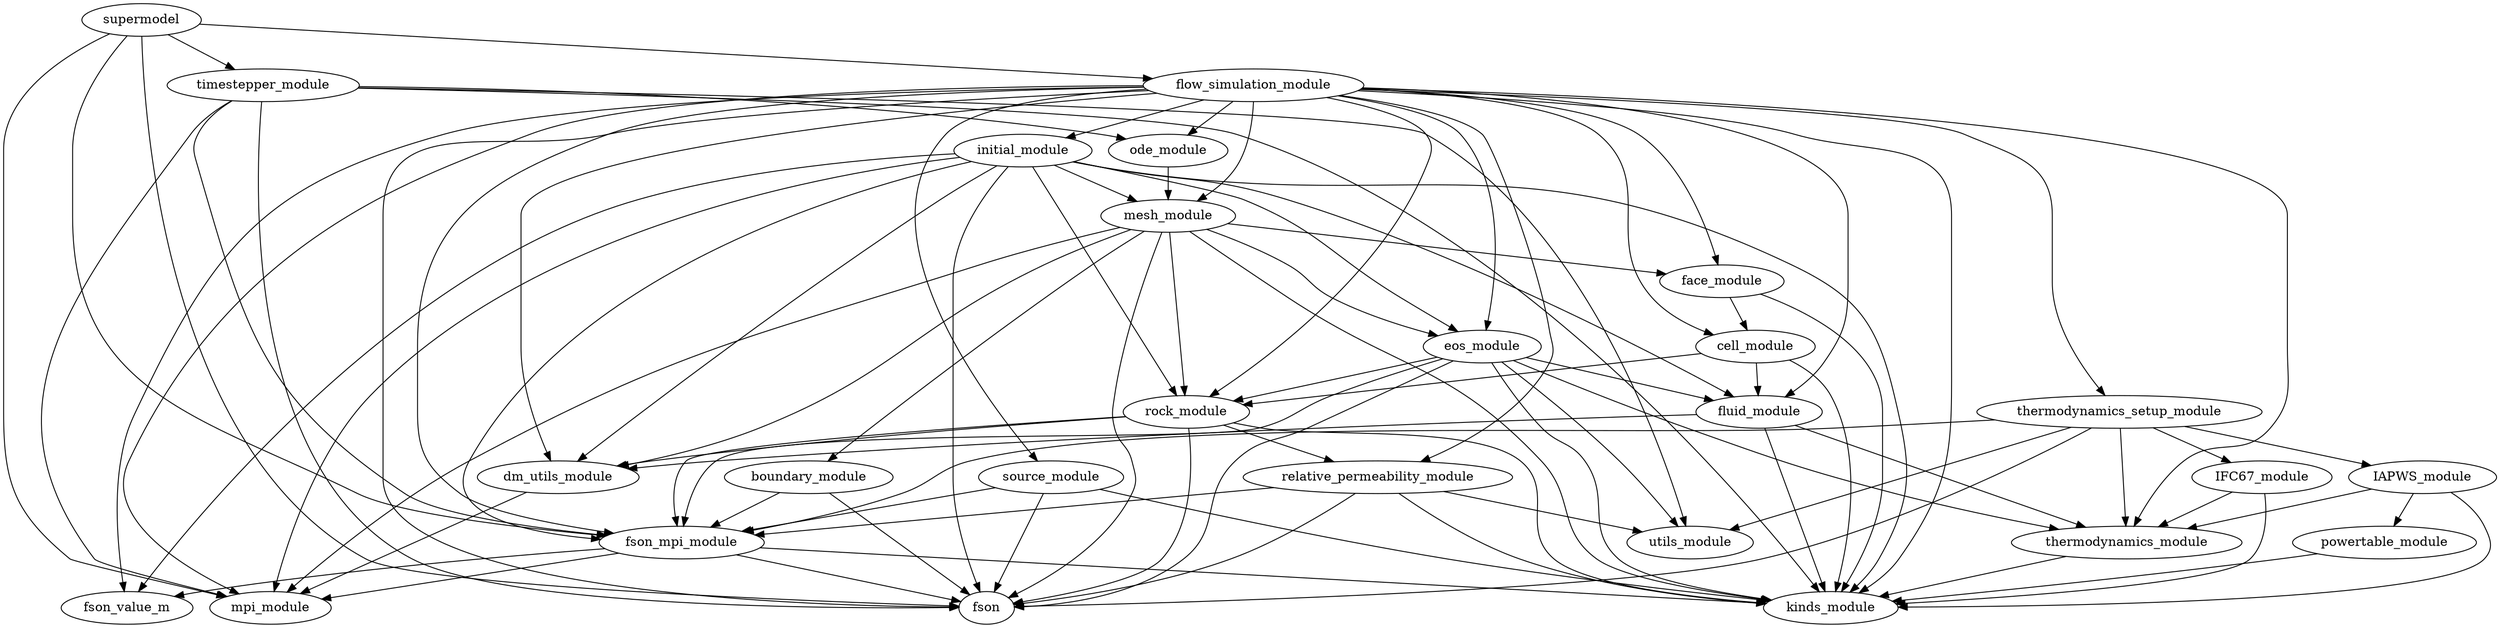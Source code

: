 digraph supermodel{
        fluid_module -> dm_utils_module
        fluid_module -> kinds_module
        fluid_module -> thermodynamics_module
        eos_module -> fluid_module
        eos_module -> fson
        eos_module -> fson_mpi_module
        eos_module -> kinds_module
        eos_module -> rock_module
        eos_module -> thermodynamics_module
        eos_module -> utils_module
        rock_module -> dm_utils_module
        rock_module -> fson
        rock_module -> fson_mpi_module
        rock_module -> kinds_module
        rock_module -> relative_permeability_module
        powertable_module -> kinds_module
        ode_module -> mesh_module
        dm_utils_module -> mpi_module
        cell_module -> fluid_module
        cell_module -> kinds_module
        cell_module -> rock_module
        boundary_module -> fson
        boundary_module -> fson_mpi_module
        flow_simulation_module -> cell_module
        flow_simulation_module -> dm_utils_module
        flow_simulation_module -> eos_module
        flow_simulation_module -> face_module
        flow_simulation_module -> fluid_module
        flow_simulation_module -> fson
        flow_simulation_module -> fson_mpi_module
        flow_simulation_module -> fson_value_m
        flow_simulation_module -> initial_module
        flow_simulation_module -> kinds_module
        flow_simulation_module -> mesh_module
        flow_simulation_module -> mpi_module
        flow_simulation_module -> ode_module
        flow_simulation_module -> relative_permeability_module
        flow_simulation_module -> rock_module
        flow_simulation_module -> source_module
        flow_simulation_module -> thermodynamics_module
        flow_simulation_module -> thermodynamics_setup_module
        thermodynamics_module -> kinds_module
        face_module -> cell_module
        face_module -> kinds_module
        initial_module -> dm_utils_module
        initial_module -> eos_module
        initial_module -> fluid_module
        initial_module -> fson
        initial_module -> fson_mpi_module
        initial_module -> fson_value_m
        initial_module -> kinds_module
        initial_module -> mesh_module
        initial_module -> mpi_module
        initial_module -> rock_module
        mesh_module -> boundary_module
        mesh_module -> dm_utils_module
        mesh_module -> eos_module
        mesh_module -> face_module
        mesh_module -> fson
        mesh_module -> kinds_module
        mesh_module -> mpi_module
        mesh_module -> rock_module
        fson_mpi_module -> fson
        fson_mpi_module -> fson_value_m
        fson_mpi_module -> kinds_module
        fson_mpi_module -> mpi_module
        IFC67_module -> kinds_module
        IFC67_module -> thermodynamics_module
        supermodel -> flow_simulation_module
        supermodel -> fson
        supermodel -> fson_mpi_module
        supermodel -> mpi_module
        supermodel -> timestepper_module
        source_module -> fson
        source_module -> fson_mpi_module
        source_module -> kinds_module
        IAPWS_module -> kinds_module
        IAPWS_module -> powertable_module
        IAPWS_module -> thermodynamics_module
        thermodynamics_setup_module -> IAPWS_module
        thermodynamics_setup_module -> IFC67_module
        thermodynamics_setup_module -> fson
        thermodynamics_setup_module -> fson_mpi_module
        thermodynamics_setup_module -> thermodynamics_module
        thermodynamics_setup_module -> utils_module
        timestepper_module -> fson
        timestepper_module -> fson_mpi_module
        timestepper_module -> kinds_module
        timestepper_module -> mpi_module
        timestepper_module -> ode_module
        timestepper_module -> utils_module
        relative_permeability_module -> fson
        relative_permeability_module -> fson_mpi_module
        relative_permeability_module -> kinds_module
        relative_permeability_module -> utils_module
}